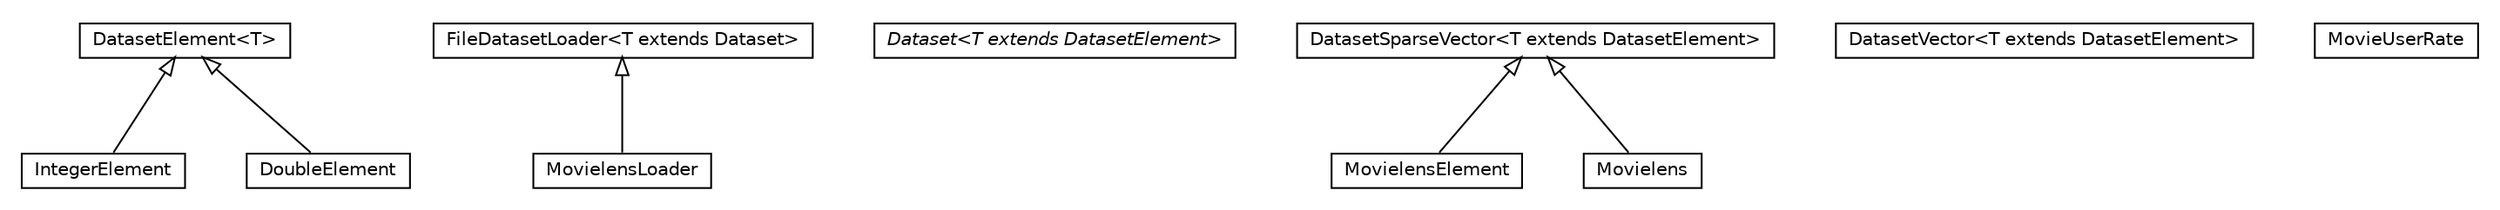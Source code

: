 #!/usr/local/bin/dot
#
# Class diagram 
# Generated by UMLGraph version 5.2 (http://www.umlgraph.org/)
#

digraph G {
	edge [fontname="Helvetica",fontsize=10,labelfontname="Helvetica",labelfontsize=10];
	node [fontname="Helvetica",fontsize=10,shape=plaintext];
	nodesep=0.25;
	ranksep=0.5;
	// it.unica.foresee.datasets.DatasetElement<T>
	c81 [label=<<table title="it.unica.foresee.datasets.DatasetElement" border="0" cellborder="1" cellspacing="0" cellpadding="2" port="p" href="./DatasetElement.html">
		<tr><td><table border="0" cellspacing="0" cellpadding="1">
<tr><td align="center" balign="center"> DatasetElement&lt;T&gt; </td></tr>
		</table></td></tr>
		</table>>, fontname="Helvetica", fontcolor="black", fontsize=10.0];
	// it.unica.foresee.datasets.MovielensLoader
	c82 [label=<<table title="it.unica.foresee.datasets.MovielensLoader" border="0" cellborder="1" cellspacing="0" cellpadding="2" port="p" href="./MovielensLoader.html">
		<tr><td><table border="0" cellspacing="0" cellpadding="1">
<tr><td align="center" balign="center"> MovielensLoader </td></tr>
		</table></td></tr>
		</table>>, fontname="Helvetica", fontcolor="black", fontsize=10.0];
	// it.unica.foresee.datasets.Dataset<T extends it.unica.foresee.datasets.interfaces.DatasetElement>
	c83 [label=<<table title="it.unica.foresee.datasets.Dataset" border="0" cellborder="1" cellspacing="0" cellpadding="2" port="p" href="./Dataset.html">
		<tr><td><table border="0" cellspacing="0" cellpadding="1">
<tr><td align="center" balign="center"><font face="Helvetica-Oblique"> Dataset&lt;T extends DatasetElement&gt; </font></td></tr>
		</table></td></tr>
		</table>>, fontname="Helvetica", fontcolor="black", fontsize=10.0];
	// it.unica.foresee.datasets.DatasetSparseVector<T extends it.unica.foresee.datasets.interfaces.DatasetElement>
	c84 [label=<<table title="it.unica.foresee.datasets.DatasetSparseVector" border="0" cellborder="1" cellspacing="0" cellpadding="2" port="p" href="./DatasetSparseVector.html">
		<tr><td><table border="0" cellspacing="0" cellpadding="1">
<tr><td align="center" balign="center"> DatasetSparseVector&lt;T extends DatasetElement&gt; </td></tr>
		</table></td></tr>
		</table>>, fontname="Helvetica", fontcolor="black", fontsize=10.0];
	// it.unica.foresee.datasets.DatasetVector<T extends it.unica.foresee.datasets.interfaces.DatasetElement>
	c85 [label=<<table title="it.unica.foresee.datasets.DatasetVector" border="0" cellborder="1" cellspacing="0" cellpadding="2" port="p" href="./DatasetVector.html">
		<tr><td><table border="0" cellspacing="0" cellpadding="1">
<tr><td align="center" balign="center"> DatasetVector&lt;T extends DatasetElement&gt; </td></tr>
		</table></td></tr>
		</table>>, fontname="Helvetica", fontcolor="black", fontsize=10.0];
	// it.unica.foresee.datasets.MovielensElement
	c86 [label=<<table title="it.unica.foresee.datasets.MovielensElement" border="0" cellborder="1" cellspacing="0" cellpadding="2" port="p" href="./MovielensElement.html">
		<tr><td><table border="0" cellspacing="0" cellpadding="1">
<tr><td align="center" balign="center"> MovielensElement </td></tr>
		</table></td></tr>
		</table>>, fontname="Helvetica", fontcolor="black", fontsize=10.0];
	// it.unica.foresee.datasets.MovieUserRate
	c87 [label=<<table title="it.unica.foresee.datasets.MovieUserRate" border="0" cellborder="1" cellspacing="0" cellpadding="2" port="p" href="./MovieUserRate.html">
		<tr><td><table border="0" cellspacing="0" cellpadding="1">
<tr><td align="center" balign="center"> MovieUserRate </td></tr>
		</table></td></tr>
		</table>>, fontname="Helvetica", fontcolor="black", fontsize=10.0];
	// it.unica.foresee.datasets.FileDatasetLoader<T extends it.unica.foresee.datasets.interfaces.Dataset>
	c88 [label=<<table title="it.unica.foresee.datasets.FileDatasetLoader" border="0" cellborder="1" cellspacing="0" cellpadding="2" port="p" href="./FileDatasetLoader.html">
		<tr><td><table border="0" cellspacing="0" cellpadding="1">
<tr><td align="center" balign="center"> FileDatasetLoader&lt;T extends Dataset&gt; </td></tr>
		</table></td></tr>
		</table>>, fontname="Helvetica", fontcolor="black", fontsize=10.0];
	// it.unica.foresee.datasets.Movielens
	c89 [label=<<table title="it.unica.foresee.datasets.Movielens" border="0" cellborder="1" cellspacing="0" cellpadding="2" port="p" href="./Movielens.html">
		<tr><td><table border="0" cellspacing="0" cellpadding="1">
<tr><td align="center" balign="center"> Movielens </td></tr>
		</table></td></tr>
		</table>>, fontname="Helvetica", fontcolor="black", fontsize=10.0];
	// it.unica.foresee.datasets.IntegerElement
	c90 [label=<<table title="it.unica.foresee.datasets.IntegerElement" border="0" cellborder="1" cellspacing="0" cellpadding="2" port="p" href="./IntegerElement.html">
		<tr><td><table border="0" cellspacing="0" cellpadding="1">
<tr><td align="center" balign="center"> IntegerElement </td></tr>
		</table></td></tr>
		</table>>, fontname="Helvetica", fontcolor="black", fontsize=10.0];
	// it.unica.foresee.datasets.DoubleElement
	c91 [label=<<table title="it.unica.foresee.datasets.DoubleElement" border="0" cellborder="1" cellspacing="0" cellpadding="2" port="p" href="./DoubleElement.html">
		<tr><td><table border="0" cellspacing="0" cellpadding="1">
<tr><td align="center" balign="center"> DoubleElement </td></tr>
		</table></td></tr>
		</table>>, fontname="Helvetica", fontcolor="black", fontsize=10.0];
	//it.unica.foresee.datasets.MovielensLoader extends it.unica.foresee.datasets.FileDatasetLoader
	c88:p -> c82:p [dir=back,arrowtail=empty];
	//it.unica.foresee.datasets.MovielensElement extends it.unica.foresee.datasets.DatasetSparseVector<it.unica.foresee.datasets.IntegerElement>
	c84:p -> c86:p [dir=back,arrowtail=empty];
	//it.unica.foresee.datasets.Movielens extends it.unica.foresee.datasets.DatasetSparseVector<it.unica.foresee.datasets.MovielensElement>
	c84:p -> c89:p [dir=back,arrowtail=empty];
	//it.unica.foresee.datasets.IntegerElement extends it.unica.foresee.datasets.DatasetElement<java.lang.Integer>
	c81:p -> c90:p [dir=back,arrowtail=empty];
	//it.unica.foresee.datasets.DoubleElement extends it.unica.foresee.datasets.DatasetElement<java.lang.Double>
	c81:p -> c91:p [dir=back,arrowtail=empty];
}

